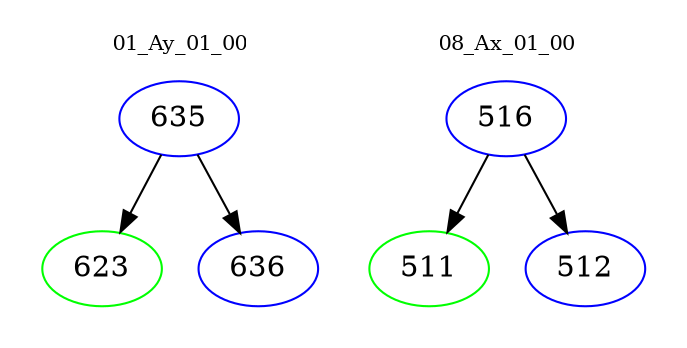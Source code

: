 digraph{
subgraph cluster_0 {
color = white
label = "01_Ay_01_00";
fontsize=10;
T0_635 [label="635", color="blue"]
T0_635 -> T0_623 [color="black"]
T0_623 [label="623", color="green"]
T0_635 -> T0_636 [color="black"]
T0_636 [label="636", color="blue"]
}
subgraph cluster_1 {
color = white
label = "08_Ax_01_00";
fontsize=10;
T1_516 [label="516", color="blue"]
T1_516 -> T1_511 [color="black"]
T1_511 [label="511", color="green"]
T1_516 -> T1_512 [color="black"]
T1_512 [label="512", color="blue"]
}
}
